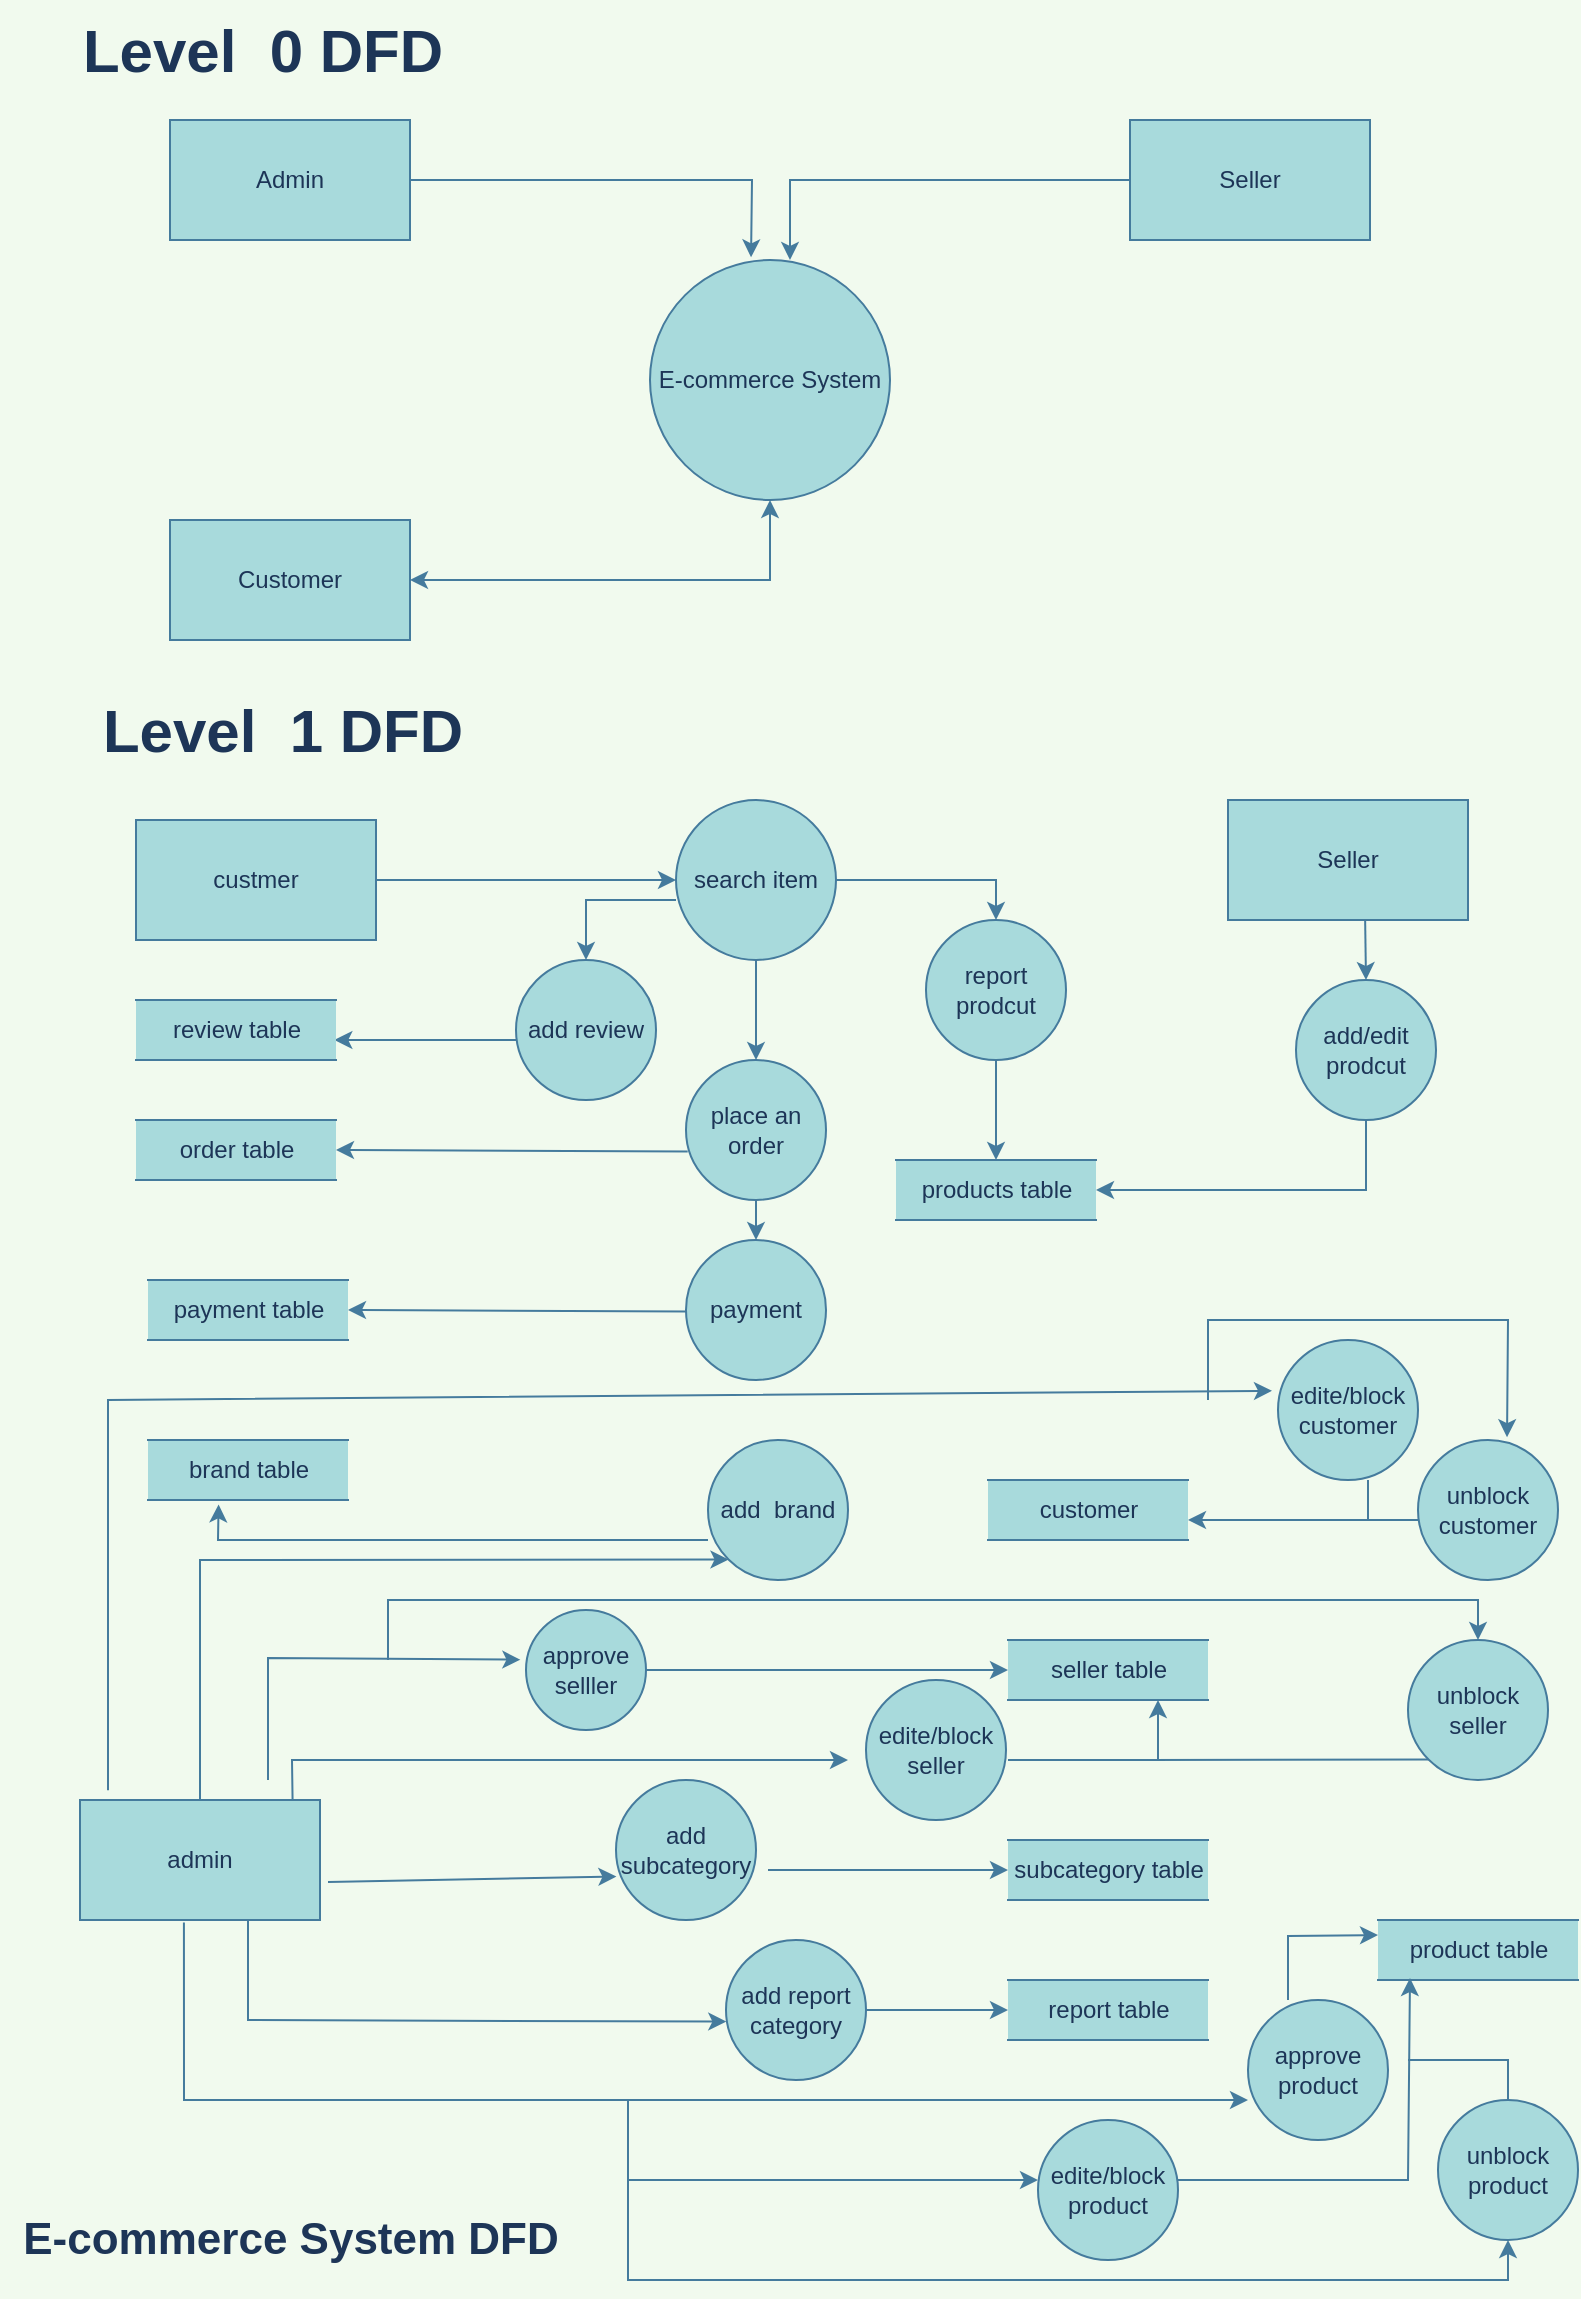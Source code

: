 <mxfile version="20.5.1" type="github">
  <diagram id="6LHt8cgfbqG_op0viOgs" name="Page-1">
    <mxGraphModel dx="903" dy="497" grid="1" gridSize="10" guides="1" tooltips="1" connect="1" arrows="1" fold="1" page="1" pageScale="1" pageWidth="827" pageHeight="1169" background="#F1FAEE" math="0" shadow="0">
      <root>
        <mxCell id="0" />
        <mxCell id="1" parent="0" />
        <mxCell id="5K8ycT09jUTQX0kZtNFb-1" value="Admin" style="rounded=0;whiteSpace=wrap;html=1;strokeColor=#457B9D;fontColor=#1D3557;fillColor=#A8DADC;" vertex="1" parent="1">
          <mxGeometry x="90" y="70" width="120" height="60" as="geometry" />
        </mxCell>
        <mxCell id="5K8ycT09jUTQX0kZtNFb-2" value="Customer" style="rounded=0;whiteSpace=wrap;html=1;strokeColor=#457B9D;fontColor=#1D3557;fillColor=#A8DADC;" vertex="1" parent="1">
          <mxGeometry x="90" y="270" width="120" height="60" as="geometry" />
        </mxCell>
        <mxCell id="5K8ycT09jUTQX0kZtNFb-3" value="Seller" style="rounded=0;whiteSpace=wrap;html=1;strokeColor=#457B9D;fontColor=#1D3557;fillColor=#A8DADC;" vertex="1" parent="1">
          <mxGeometry x="570" y="70" width="120" height="60" as="geometry" />
        </mxCell>
        <mxCell id="5K8ycT09jUTQX0kZtNFb-5" value="E-commerce System" style="ellipse;whiteSpace=wrap;html=1;aspect=fixed;strokeColor=#457B9D;fontColor=#1D3557;fillColor=#A8DADC;rounded=0;" vertex="1" parent="1">
          <mxGeometry x="330" y="140" width="120" height="120" as="geometry" />
        </mxCell>
        <mxCell id="5K8ycT09jUTQX0kZtNFb-6" value="&lt;b style=&quot;font-size: 30px;&quot;&gt;Level&amp;nbsp; 0 DFD&lt;/b&gt;" style="text;html=1;align=center;verticalAlign=middle;resizable=0;points=[];autosize=1;strokeColor=none;fillColor=none;fontColor=#1D3557;fontSize=30;rounded=0;" vertex="1" parent="1">
          <mxGeometry x="36" y="10" width="200" height="50" as="geometry" />
        </mxCell>
        <mxCell id="5K8ycT09jUTQX0kZtNFb-7" value="" style="endArrow=classic;html=1;rounded=0;strokeColor=#457B9D;fontSize=30;fontColor=#1D3557;fillColor=#A8DADC;exitX=1;exitY=0.5;exitDx=0;exitDy=0;entryX=0.5;entryY=1;entryDx=0;entryDy=0;startArrow=classic;startFill=1;endFill=1;labelBackgroundColor=#F1FAEE;" edge="1" parent="1" source="5K8ycT09jUTQX0kZtNFb-2" target="5K8ycT09jUTQX0kZtNFb-5">
          <mxGeometry width="50" height="50" relative="1" as="geometry">
            <mxPoint x="400" y="240" as="sourcePoint" />
            <mxPoint x="390" y="300" as="targetPoint" />
            <Array as="points">
              <mxPoint x="390" y="300" />
            </Array>
          </mxGeometry>
        </mxCell>
        <mxCell id="5K8ycT09jUTQX0kZtNFb-8" value="" style="endArrow=classic;html=1;rounded=0;strokeColor=#457B9D;fontSize=30;fontColor=#1D3557;fillColor=#A8DADC;exitX=1;exitY=0.5;exitDx=0;exitDy=0;entryX=0.421;entryY=-0.011;entryDx=0;entryDy=0;endFill=1;entryPerimeter=0;labelBackgroundColor=#F1FAEE;" edge="1" parent="1" source="5K8ycT09jUTQX0kZtNFb-1" target="5K8ycT09jUTQX0kZtNFb-5">
          <mxGeometry width="50" height="50" relative="1" as="geometry">
            <mxPoint x="400" y="240" as="sourcePoint" />
            <mxPoint x="410" y="100" as="targetPoint" />
            <Array as="points">
              <mxPoint x="381" y="100" />
            </Array>
          </mxGeometry>
        </mxCell>
        <mxCell id="5K8ycT09jUTQX0kZtNFb-9" value="" style="endArrow=none;html=1;rounded=0;strokeColor=#457B9D;fontSize=30;fontColor=#1D3557;fillColor=#A8DADC;entryX=0;entryY=0.5;entryDx=0;entryDy=0;endFill=0;startArrow=classic;startFill=1;labelBackgroundColor=#F1FAEE;" edge="1" parent="1" target="5K8ycT09jUTQX0kZtNFb-3">
          <mxGeometry width="50" height="50" relative="1" as="geometry">
            <mxPoint x="400" y="140" as="sourcePoint" />
            <mxPoint x="450" y="190" as="targetPoint" />
            <Array as="points">
              <mxPoint x="400" y="100" />
            </Array>
          </mxGeometry>
        </mxCell>
        <mxCell id="5K8ycT09jUTQX0kZtNFb-11" value="&lt;b style=&quot;font-size: 30px;&quot;&gt;Level&amp;nbsp; 1 DFD&lt;/b&gt;" style="text;html=1;align=center;verticalAlign=middle;resizable=0;points=[];autosize=1;strokeColor=none;fillColor=none;fontColor=#1D3557;fontSize=30;rounded=0;" vertex="1" parent="1">
          <mxGeometry x="46" y="350" width="200" height="50" as="geometry" />
        </mxCell>
        <mxCell id="5K8ycT09jUTQX0kZtNFb-12" value="custmer" style="rounded=0;whiteSpace=wrap;html=1;strokeColor=#457B9D;fontColor=#1D3557;fillColor=#A8DADC;" vertex="1" parent="1">
          <mxGeometry x="73" y="420" width="120" height="60" as="geometry" />
        </mxCell>
        <mxCell id="5K8ycT09jUTQX0kZtNFb-13" value="admin" style="rounded=0;whiteSpace=wrap;html=1;strokeColor=#457B9D;fontColor=#1D3557;fillColor=#A8DADC;" vertex="1" parent="1">
          <mxGeometry x="45" y="910" width="120" height="60" as="geometry" />
        </mxCell>
        <mxCell id="5K8ycT09jUTQX0kZtNFb-14" value="Seller" style="rounded=0;whiteSpace=wrap;html=1;strokeColor=#457B9D;fontColor=#1D3557;fillColor=#A8DADC;" vertex="1" parent="1">
          <mxGeometry x="619" y="410" width="120" height="60" as="geometry" />
        </mxCell>
        <mxCell id="5K8ycT09jUTQX0kZtNFb-15" value="search item" style="ellipse;whiteSpace=wrap;html=1;aspect=fixed;strokeColor=#457B9D;fontColor=#1D3557;fillColor=#A8DADC;rounded=0;" vertex="1" parent="1">
          <mxGeometry x="343" y="410" width="80" height="80" as="geometry" />
        </mxCell>
        <mxCell id="5K8ycT09jUTQX0kZtNFb-19" value="place an order" style="ellipse;whiteSpace=wrap;html=1;aspect=fixed;strokeColor=#457B9D;fontColor=#1D3557;fillColor=#A8DADC;rounded=0;" vertex="1" parent="1">
          <mxGeometry x="348" y="540" width="70" height="70" as="geometry" />
        </mxCell>
        <mxCell id="5K8ycT09jUTQX0kZtNFb-20" value="" style="endArrow=classic;html=1;rounded=0;strokeColor=#457B9D;fontSize=30;fontColor=#1D3557;fillColor=#A8DADC;exitX=1;exitY=0.5;exitDx=0;exitDy=0;endFill=1;labelBackgroundColor=#F1FAEE;" edge="1" parent="1" source="5K8ycT09jUTQX0kZtNFb-12">
          <mxGeometry width="50" height="50" relative="1" as="geometry">
            <mxPoint x="383" y="670" as="sourcePoint" />
            <mxPoint x="343" y="450" as="targetPoint" />
          </mxGeometry>
        </mxCell>
        <mxCell id="5K8ycT09jUTQX0kZtNFb-21" value="" style="endArrow=classic;html=1;rounded=0;strokeColor=#457B9D;fontSize=30;fontColor=#1D3557;fillColor=#A8DADC;exitX=0.5;exitY=1;exitDx=0;exitDy=0;entryX=0.5;entryY=0;entryDx=0;entryDy=0;labelBackgroundColor=#F1FAEE;" edge="1" parent="1" source="5K8ycT09jUTQX0kZtNFb-15" target="5K8ycT09jUTQX0kZtNFb-19">
          <mxGeometry width="50" height="50" relative="1" as="geometry">
            <mxPoint x="383" y="670" as="sourcePoint" />
            <mxPoint x="433" y="620" as="targetPoint" />
          </mxGeometry>
        </mxCell>
        <mxCell id="5K8ycT09jUTQX0kZtNFb-22" value="payment" style="ellipse;whiteSpace=wrap;html=1;aspect=fixed;strokeColor=#457B9D;fontColor=#1D3557;fillColor=#A8DADC;rounded=0;" vertex="1" parent="1">
          <mxGeometry x="348" y="630" width="70" height="70" as="geometry" />
        </mxCell>
        <mxCell id="5K8ycT09jUTQX0kZtNFb-23" value="" style="endArrow=classic;html=1;rounded=0;strokeColor=#457B9D;fontSize=30;fontColor=#1D3557;fillColor=#A8DADC;exitX=0.5;exitY=1;exitDx=0;exitDy=0;entryX=0.5;entryY=0;entryDx=0;entryDy=0;labelBackgroundColor=#F1FAEE;" edge="1" parent="1" source="5K8ycT09jUTQX0kZtNFb-19" target="5K8ycT09jUTQX0kZtNFb-22">
          <mxGeometry width="50" height="50" relative="1" as="geometry">
            <mxPoint x="493" y="600" as="sourcePoint" />
            <mxPoint x="493" y="650" as="targetPoint" />
          </mxGeometry>
        </mxCell>
        <mxCell id="5K8ycT09jUTQX0kZtNFb-24" value="" style="endArrow=classic;html=1;rounded=0;strokeColor=#457B9D;fontSize=30;fontColor=#1D3557;fillColor=#A8DADC;entryX=1;entryY=0.5;entryDx=0;entryDy=0;exitX=0.012;exitY=0.653;exitDx=0;exitDy=0;exitPerimeter=0;labelBackgroundColor=#F1FAEE;" edge="1" parent="1" source="5K8ycT09jUTQX0kZtNFb-19">
          <mxGeometry width="50" height="50" relative="1" as="geometry">
            <mxPoint x="343" y="585" as="sourcePoint" />
            <mxPoint x="173" y="585" as="targetPoint" />
          </mxGeometry>
        </mxCell>
        <mxCell id="5K8ycT09jUTQX0kZtNFb-27" value="" style="endArrow=classic;html=1;rounded=0;strokeColor=#457B9D;fontSize=30;fontColor=#1D3557;fillColor=#A8DADC;entryX=1;entryY=0.5;entryDx=0;entryDy=0;exitX=0.012;exitY=0.653;exitDx=0;exitDy=0;exitPerimeter=0;labelBackgroundColor=#F1FAEE;" edge="1" parent="1">
          <mxGeometry width="50" height="50" relative="1" as="geometry">
            <mxPoint x="348.0" y="665.71" as="sourcePoint" />
            <mxPoint x="179" y="665" as="targetPoint" />
          </mxGeometry>
        </mxCell>
        <mxCell id="5K8ycT09jUTQX0kZtNFb-30" value="payment table" style="html=1;dashed=0;whitespace=wrap;shape=partialRectangle;right=0;left=0;strokeColor=#457B9D;fontSize=12;fontColor=#1D3557;fillColor=#A8DADC;rounded=0;" vertex="1" parent="1">
          <mxGeometry x="79" y="650" width="100" height="30" as="geometry" />
        </mxCell>
        <mxCell id="5K8ycT09jUTQX0kZtNFb-32" value="order table" style="html=1;dashed=0;whitespace=wrap;shape=partialRectangle;right=0;left=0;strokeColor=#457B9D;fontSize=12;fontColor=#1D3557;fillColor=#A8DADC;rounded=0;" vertex="1" parent="1">
          <mxGeometry x="73" y="570" width="100" height="30" as="geometry" />
        </mxCell>
        <mxCell id="5K8ycT09jUTQX0kZtNFb-33" value="products table" style="html=1;dashed=0;whitespace=wrap;shape=partialRectangle;right=0;left=0;strokeColor=#457B9D;fontSize=12;fontColor=#1D3557;fillColor=#A8DADC;rounded=0;" vertex="1" parent="1">
          <mxGeometry x="453" y="590" width="100" height="30" as="geometry" />
        </mxCell>
        <mxCell id="5K8ycT09jUTQX0kZtNFb-34" value="" style="endArrow=classic;html=1;rounded=0;strokeColor=#457B9D;fontSize=12;fontColor=#1D3557;fillColor=#A8DADC;exitX=0.5;exitY=1;exitDx=0;exitDy=0;entryX=0.5;entryY=0;entryDx=0;entryDy=0;startArrow=none;labelBackgroundColor=#F1FAEE;" edge="1" parent="1" source="5K8ycT09jUTQX0kZtNFb-35" target="5K8ycT09jUTQX0kZtNFb-33">
          <mxGeometry width="50" height="50" relative="1" as="geometry">
            <mxPoint x="393" y="630" as="sourcePoint" />
            <mxPoint x="443" y="580" as="targetPoint" />
            <Array as="points">
              <mxPoint x="503" y="540" />
            </Array>
          </mxGeometry>
        </mxCell>
        <mxCell id="5K8ycT09jUTQX0kZtNFb-35" value="report prodcut" style="ellipse;whiteSpace=wrap;html=1;aspect=fixed;strokeColor=#457B9D;fontColor=#1D3557;fillColor=#A8DADC;rounded=0;" vertex="1" parent="1">
          <mxGeometry x="468" y="470" width="70" height="70" as="geometry" />
        </mxCell>
        <mxCell id="5K8ycT09jUTQX0kZtNFb-36" value="" style="endArrow=classic;html=1;rounded=0;strokeColor=#457B9D;fontSize=12;fontColor=#1D3557;fillColor=#A8DADC;exitX=1;exitY=0.5;exitDx=0;exitDy=0;entryX=0.5;entryY=0;entryDx=0;entryDy=0;endFill=1;labelBackgroundColor=#F1FAEE;" edge="1" parent="1" source="5K8ycT09jUTQX0kZtNFb-15" target="5K8ycT09jUTQX0kZtNFb-35">
          <mxGeometry width="50" height="50" relative="1" as="geometry">
            <mxPoint x="423.0" y="450" as="sourcePoint" />
            <mxPoint x="503" y="450" as="targetPoint" />
            <Array as="points">
              <mxPoint x="503" y="450" />
            </Array>
          </mxGeometry>
        </mxCell>
        <mxCell id="5K8ycT09jUTQX0kZtNFb-37" value="add review" style="ellipse;whiteSpace=wrap;html=1;aspect=fixed;strokeColor=#457B9D;fontColor=#1D3557;fillColor=#A8DADC;rounded=0;" vertex="1" parent="1">
          <mxGeometry x="263" y="490" width="70" height="70" as="geometry" />
        </mxCell>
        <mxCell id="5K8ycT09jUTQX0kZtNFb-38" value="" style="endArrow=classic;html=1;rounded=0;strokeColor=#457B9D;fontSize=12;fontColor=#1D3557;fillColor=#A8DADC;entryX=0.5;entryY=0;entryDx=0;entryDy=0;labelBackgroundColor=#F1FAEE;" edge="1" parent="1" target="5K8ycT09jUTQX0kZtNFb-37">
          <mxGeometry width="50" height="50" relative="1" as="geometry">
            <mxPoint x="343" y="460" as="sourcePoint" />
            <mxPoint x="443" y="580" as="targetPoint" />
            <Array as="points">
              <mxPoint x="298" y="460" />
            </Array>
          </mxGeometry>
        </mxCell>
        <mxCell id="5K8ycT09jUTQX0kZtNFb-39" value="" style="endArrow=classic;html=1;rounded=0;strokeColor=#457B9D;fontSize=30;fontColor=#1D3557;fillColor=#A8DADC;entryX=1;entryY=0.5;entryDx=0;entryDy=0;labelBackgroundColor=#F1FAEE;" edge="1" parent="1">
          <mxGeometry width="50" height="50" relative="1" as="geometry">
            <mxPoint x="263" y="530" as="sourcePoint" />
            <mxPoint x="172.16" y="530" as="targetPoint" />
          </mxGeometry>
        </mxCell>
        <mxCell id="5K8ycT09jUTQX0kZtNFb-40" value="review table" style="html=1;dashed=0;whitespace=wrap;shape=partialRectangle;right=0;left=0;strokeColor=#457B9D;fontSize=12;fontColor=#1D3557;fillColor=#A8DADC;rounded=0;" vertex="1" parent="1">
          <mxGeometry x="73" y="510" width="100" height="30" as="geometry" />
        </mxCell>
        <mxCell id="5K8ycT09jUTQX0kZtNFb-41" value="add/edit prodcut" style="ellipse;whiteSpace=wrap;html=1;aspect=fixed;strokeColor=#457B9D;fontColor=#1D3557;fillColor=#A8DADC;rounded=0;" vertex="1" parent="1">
          <mxGeometry x="653" y="500" width="70" height="70" as="geometry" />
        </mxCell>
        <mxCell id="5K8ycT09jUTQX0kZtNFb-42" value="" style="endArrow=classic;html=1;rounded=0;strokeColor=#457B9D;fontSize=12;fontColor=#1D3557;fillColor=#A8DADC;exitX=0.5;exitY=1;exitDx=0;exitDy=0;entryX=1;entryY=0.5;entryDx=0;entryDy=0;labelBackgroundColor=#F1FAEE;" edge="1" parent="1" source="5K8ycT09jUTQX0kZtNFb-41" target="5K8ycT09jUTQX0kZtNFb-33">
          <mxGeometry width="50" height="50" relative="1" as="geometry">
            <mxPoint x="393" y="640" as="sourcePoint" />
            <mxPoint x="443" y="590" as="targetPoint" />
            <Array as="points">
              <mxPoint x="688" y="605" />
            </Array>
          </mxGeometry>
        </mxCell>
        <mxCell id="5K8ycT09jUTQX0kZtNFb-43" value="" style="endArrow=classic;html=1;rounded=0;strokeColor=#457B9D;fontSize=30;fontColor=#1D3557;fillColor=#A8DADC;exitX=0.5;exitY=1;exitDx=0;exitDy=0;entryX=0.5;entryY=0;entryDx=0;entryDy=0;labelBackgroundColor=#F1FAEE;" edge="1" parent="1" target="5K8ycT09jUTQX0kZtNFb-41">
          <mxGeometry width="50" height="50" relative="1" as="geometry">
            <mxPoint x="687.57" y="470" as="sourcePoint" />
            <mxPoint x="687.57" y="520" as="targetPoint" />
          </mxGeometry>
        </mxCell>
        <mxCell id="5K8ycT09jUTQX0kZtNFb-44" value="add&amp;nbsp; brand" style="ellipse;whiteSpace=wrap;html=1;aspect=fixed;strokeColor=#457B9D;fontColor=#1D3557;fillColor=#A8DADC;rounded=0;" vertex="1" parent="1">
          <mxGeometry x="359" y="730" width="70" height="70" as="geometry" />
        </mxCell>
        <mxCell id="5K8ycT09jUTQX0kZtNFb-45" value="add subcategory" style="ellipse;whiteSpace=wrap;html=1;aspect=fixed;strokeColor=#457B9D;fontColor=#1D3557;fillColor=#A8DADC;rounded=0;" vertex="1" parent="1">
          <mxGeometry x="313" y="900" width="70" height="70" as="geometry" />
        </mxCell>
        <mxCell id="5K8ycT09jUTQX0kZtNFb-47" value="" style="endArrow=classic;html=1;rounded=0;strokeColor=#457B9D;fontSize=12;fontColor=#1D3557;fillColor=#A8DADC;entryX=0.003;entryY=0.689;entryDx=0;entryDy=0;entryPerimeter=0;labelBackgroundColor=#F1FAEE;" edge="1" parent="1" target="5K8ycT09jUTQX0kZtNFb-45">
          <mxGeometry width="50" height="50" relative="1" as="geometry">
            <mxPoint x="169" y="951" as="sourcePoint" />
            <mxPoint x="244" y="850" as="targetPoint" />
            <Array as="points" />
          </mxGeometry>
        </mxCell>
        <mxCell id="5K8ycT09jUTQX0kZtNFb-48" value="add report category" style="ellipse;whiteSpace=wrap;html=1;aspect=fixed;strokeColor=#457B9D;fontColor=#1D3557;fillColor=#A8DADC;rounded=0;" vertex="1" parent="1">
          <mxGeometry x="368" y="980" width="70" height="70" as="geometry" />
        </mxCell>
        <mxCell id="5K8ycT09jUTQX0kZtNFb-49" value="" style="endArrow=classic;html=1;rounded=0;strokeColor=#457B9D;fontSize=12;fontColor=#1D3557;fillColor=#A8DADC;entryX=-0.047;entryY=0.414;entryDx=0;entryDy=0;entryPerimeter=0;labelBackgroundColor=#F1FAEE;" edge="1" parent="1" target="5K8ycT09jUTQX0kZtNFb-55">
          <mxGeometry width="50" height="50" relative="1" as="geometry">
            <mxPoint x="139" y="900" as="sourcePoint" />
            <mxPoint x="159" y="840" as="targetPoint" />
            <Array as="points">
              <mxPoint x="139" y="839" />
            </Array>
          </mxGeometry>
        </mxCell>
        <mxCell id="5K8ycT09jUTQX0kZtNFb-50" value="brand table" style="html=1;dashed=0;whitespace=wrap;shape=partialRectangle;right=0;left=0;strokeColor=#457B9D;fontSize=12;fontColor=#1D3557;fillColor=#A8DADC;rounded=0;" vertex="1" parent="1">
          <mxGeometry x="79" y="730" width="100" height="30" as="geometry" />
        </mxCell>
        <mxCell id="5K8ycT09jUTQX0kZtNFb-51" value="" style="endArrow=classic;html=1;rounded=0;strokeColor=#457B9D;fontSize=12;fontColor=#1D3557;fillColor=#A8DADC;exitX=0;exitY=0.714;exitDx=0;exitDy=0;entryX=0.353;entryY=1.074;entryDx=0;entryDy=0;entryPerimeter=0;exitPerimeter=0;labelBackgroundColor=#F1FAEE;" edge="1" parent="1" source="5K8ycT09jUTQX0kZtNFb-44" target="5K8ycT09jUTQX0kZtNFb-50">
          <mxGeometry width="50" height="50" relative="1" as="geometry">
            <mxPoint x="379" y="860" as="sourcePoint" />
            <mxPoint x="429" y="810" as="targetPoint" />
            <Array as="points">
              <mxPoint x="114" y="780" />
            </Array>
          </mxGeometry>
        </mxCell>
        <mxCell id="5K8ycT09jUTQX0kZtNFb-52" value="" style="endArrow=classic;html=1;rounded=0;strokeColor=#457B9D;fontSize=12;fontColor=#1D3557;fillColor=#A8DADC;entryX=0.002;entryY=0.583;entryDx=0;entryDy=0;entryPerimeter=0;labelBackgroundColor=#F1FAEE;" edge="1" parent="1" target="5K8ycT09jUTQX0kZtNFb-48">
          <mxGeometry width="50" height="50" relative="1" as="geometry">
            <mxPoint x="129" y="970" as="sourcePoint" />
            <mxPoint x="179" y="920" as="targetPoint" />
            <Array as="points">
              <mxPoint x="129" y="1020" />
            </Array>
          </mxGeometry>
        </mxCell>
        <mxCell id="5K8ycT09jUTQX0kZtNFb-53" value="report table" style="html=1;dashed=0;whitespace=wrap;shape=partialRectangle;right=0;left=0;strokeColor=#457B9D;fontSize=12;fontColor=#1D3557;fillColor=#A8DADC;rounded=0;" vertex="1" parent="1">
          <mxGeometry x="509" y="1000" width="100" height="30" as="geometry" />
        </mxCell>
        <mxCell id="5K8ycT09jUTQX0kZtNFb-55" value="approve selller" style="ellipse;whiteSpace=wrap;html=1;aspect=fixed;strokeColor=#457B9D;fontColor=#1D3557;fillColor=#A8DADC;rounded=0;" vertex="1" parent="1">
          <mxGeometry x="268" y="815" width="60" height="60" as="geometry" />
        </mxCell>
        <mxCell id="5K8ycT09jUTQX0kZtNFb-56" value="" style="endArrow=classic;html=1;rounded=0;strokeColor=#457B9D;fontSize=12;fontColor=#1D3557;fillColor=#A8DADC;entryX=0;entryY=1;entryDx=0;entryDy=0;labelBackgroundColor=#F1FAEE;" edge="1" parent="1" source="5K8ycT09jUTQX0kZtNFb-13" target="5K8ycT09jUTQX0kZtNFb-44">
          <mxGeometry width="50" height="50" relative="1" as="geometry">
            <mxPoint x="169" y="940" as="sourcePoint" />
            <mxPoint x="279" y="920" as="targetPoint" />
            <Array as="points">
              <mxPoint x="105" y="790" />
            </Array>
          </mxGeometry>
        </mxCell>
        <mxCell id="5K8ycT09jUTQX0kZtNFb-57" value="subcategory table" style="html=1;dashed=0;whitespace=wrap;shape=partialRectangle;right=0;left=0;strokeColor=#457B9D;fontSize=12;fontColor=#1D3557;fillColor=#A8DADC;rounded=0;" vertex="1" parent="1">
          <mxGeometry x="509" y="930" width="100" height="30" as="geometry" />
        </mxCell>
        <mxCell id="5K8ycT09jUTQX0kZtNFb-58" value="seller table" style="html=1;dashed=0;whitespace=wrap;shape=partialRectangle;right=0;left=0;strokeColor=#457B9D;fontSize=12;fontColor=#1D3557;fillColor=#A8DADC;rounded=0;" vertex="1" parent="1">
          <mxGeometry x="509" y="830" width="100" height="30" as="geometry" />
        </mxCell>
        <mxCell id="5K8ycT09jUTQX0kZtNFb-59" value="edite/block&lt;br&gt;customer" style="ellipse;whiteSpace=wrap;html=1;aspect=fixed;strokeColor=#457B9D;fontColor=#1D3557;fillColor=#A8DADC;rounded=0;" vertex="1" parent="1">
          <mxGeometry x="644" y="680" width="70" height="70" as="geometry" />
        </mxCell>
        <mxCell id="5K8ycT09jUTQX0kZtNFb-60" value="customer" style="html=1;dashed=0;whitespace=wrap;shape=partialRectangle;right=0;left=0;strokeColor=#457B9D;fontSize=12;fontColor=#1D3557;fillColor=#A8DADC;rounded=0;" vertex="1" parent="1">
          <mxGeometry x="499" y="750" width="100" height="30" as="geometry" />
        </mxCell>
        <mxCell id="5K8ycT09jUTQX0kZtNFb-61" value="" style="endArrow=classic;html=1;rounded=0;strokeColor=#457B9D;fontSize=12;fontColor=#1D3557;fillColor=#A8DADC;entryX=-0.043;entryY=0.363;entryDx=0;entryDy=0;entryPerimeter=0;labelBackgroundColor=#F1FAEE;" edge="1" parent="1" target="5K8ycT09jUTQX0kZtNFb-59">
          <mxGeometry width="50" height="50" relative="1" as="geometry">
            <mxPoint x="59" y="905.13" as="sourcePoint" />
            <mxPoint x="669" y="700" as="targetPoint" />
            <Array as="points">
              <mxPoint x="59" y="710" />
            </Array>
          </mxGeometry>
        </mxCell>
        <mxCell id="5K8ycT09jUTQX0kZtNFb-62" value="" style="endArrow=classic;html=1;rounded=0;strokeColor=#457B9D;fontSize=12;fontColor=#1D3557;fillColor=#A8DADC;labelBackgroundColor=#F1FAEE;" edge="1" parent="1">
          <mxGeometry width="50" height="50" relative="1" as="geometry">
            <mxPoint x="689" y="750" as="sourcePoint" />
            <mxPoint x="599" y="770" as="targetPoint" />
            <Array as="points">
              <mxPoint x="689" y="770" />
            </Array>
          </mxGeometry>
        </mxCell>
        <mxCell id="5K8ycT09jUTQX0kZtNFb-63" value="" style="endArrow=classic;html=1;rounded=0;strokeColor=#457B9D;fontSize=12;fontColor=#1D3557;fillColor=#A8DADC;exitX=1;exitY=0.5;exitDx=0;exitDy=0;entryX=0;entryY=0.5;entryDx=0;entryDy=0;labelBackgroundColor=#F1FAEE;" edge="1" parent="1" source="5K8ycT09jUTQX0kZtNFb-55" target="5K8ycT09jUTQX0kZtNFb-58">
          <mxGeometry width="50" height="50" relative="1" as="geometry">
            <mxPoint x="379" y="860" as="sourcePoint" />
            <mxPoint x="429" y="810" as="targetPoint" />
          </mxGeometry>
        </mxCell>
        <mxCell id="5K8ycT09jUTQX0kZtNFb-65" value="" style="endArrow=classic;html=1;rounded=0;strokeColor=#457B9D;fontSize=12;fontColor=#1D3557;fillColor=#A8DADC;entryX=0;entryY=0.5;entryDx=0;entryDy=0;labelBackgroundColor=#F1FAEE;" edge="1" parent="1" target="5K8ycT09jUTQX0kZtNFb-57">
          <mxGeometry width="50" height="50" relative="1" as="geometry">
            <mxPoint x="389" y="945" as="sourcePoint" />
            <mxPoint x="473" y="890" as="targetPoint" />
          </mxGeometry>
        </mxCell>
        <mxCell id="5K8ycT09jUTQX0kZtNFb-66" value="" style="endArrow=classic;html=1;rounded=0;strokeColor=#457B9D;fontSize=12;fontColor=#1D3557;fillColor=#A8DADC;entryX=0;entryY=0.5;entryDx=0;entryDy=0;exitX=1;exitY=0.5;exitDx=0;exitDy=0;labelBackgroundColor=#F1FAEE;" edge="1" parent="1" source="5K8ycT09jUTQX0kZtNFb-48" target="5K8ycT09jUTQX0kZtNFb-53">
          <mxGeometry width="50" height="50" relative="1" as="geometry">
            <mxPoint x="379" y="1030" as="sourcePoint" />
            <mxPoint x="429" y="980" as="targetPoint" />
          </mxGeometry>
        </mxCell>
        <mxCell id="5K8ycT09jUTQX0kZtNFb-67" value="approve product" style="ellipse;whiteSpace=wrap;html=1;aspect=fixed;strokeColor=#457B9D;fontColor=#1D3557;fillColor=#A8DADC;rounded=0;" vertex="1" parent="1">
          <mxGeometry x="629" y="1010" width="70" height="70" as="geometry" />
        </mxCell>
        <mxCell id="5K8ycT09jUTQX0kZtNFb-68" value="" style="endArrow=classic;html=1;rounded=0;strokeColor=#457B9D;fontSize=12;fontColor=#1D3557;fillColor=#A8DADC;exitX=0.433;exitY=1.02;exitDx=0;exitDy=0;exitPerimeter=0;labelBackgroundColor=#F1FAEE;" edge="1" parent="1" source="5K8ycT09jUTQX0kZtNFb-13">
          <mxGeometry width="50" height="50" relative="1" as="geometry">
            <mxPoint x="99" y="1080" as="sourcePoint" />
            <mxPoint x="629" y="1060" as="targetPoint" />
            <Array as="points">
              <mxPoint x="97" y="1060" />
            </Array>
          </mxGeometry>
        </mxCell>
        <mxCell id="5K8ycT09jUTQX0kZtNFb-69" value="" style="endArrow=classic;html=1;rounded=0;strokeColor=#457B9D;fontSize=12;fontColor=#1D3557;fillColor=#A8DADC;labelBackgroundColor=#F1FAEE;" edge="1" parent="1">
          <mxGeometry width="50" height="50" relative="1" as="geometry">
            <mxPoint x="151.29" y="910" as="sourcePoint" />
            <mxPoint x="429" y="890" as="targetPoint" />
            <Array as="points">
              <mxPoint x="151" y="890" />
            </Array>
          </mxGeometry>
        </mxCell>
        <mxCell id="5K8ycT09jUTQX0kZtNFb-70" value="edite/block&lt;br&gt;seller" style="ellipse;whiteSpace=wrap;html=1;aspect=fixed;strokeColor=#457B9D;fontColor=#1D3557;fillColor=#A8DADC;rounded=0;" vertex="1" parent="1">
          <mxGeometry x="438" y="850" width="70" height="70" as="geometry" />
        </mxCell>
        <mxCell id="5K8ycT09jUTQX0kZtNFb-72" value="" style="endArrow=classic;html=1;rounded=0;strokeColor=#457B9D;fontSize=12;fontColor=#1D3557;fillColor=#A8DADC;entryX=0.75;entryY=1;entryDx=0;entryDy=0;labelBackgroundColor=#F1FAEE;" edge="1" parent="1" target="5K8ycT09jUTQX0kZtNFb-58">
          <mxGeometry width="50" height="50" relative="1" as="geometry">
            <mxPoint x="509" y="890" as="sourcePoint" />
            <mxPoint x="788.14" y="950.81" as="targetPoint" />
            <Array as="points">
              <mxPoint x="584" y="890" />
            </Array>
          </mxGeometry>
        </mxCell>
        <mxCell id="5K8ycT09jUTQX0kZtNFb-75" value="" style="endArrow=classic;html=1;rounded=0;strokeColor=#457B9D;fontSize=12;fontColor=#1D3557;fillColor=#A8DADC;entryX=0.636;entryY=-0.02;entryDx=0;entryDy=0;entryPerimeter=0;labelBackgroundColor=#F1FAEE;" edge="1" parent="1" target="5K8ycT09jUTQX0kZtNFb-76">
          <mxGeometry width="50" height="50" relative="1" as="geometry">
            <mxPoint x="609" y="710" as="sourcePoint" />
            <mxPoint x="669" y="630" as="targetPoint" />
            <Array as="points">
              <mxPoint x="609" y="670" />
              <mxPoint x="759" y="670" />
            </Array>
          </mxGeometry>
        </mxCell>
        <mxCell id="5K8ycT09jUTQX0kZtNFb-76" value="unblock customer" style="ellipse;whiteSpace=wrap;html=1;aspect=fixed;strokeColor=#457B9D;fontColor=#1D3557;fillColor=#A8DADC;rounded=0;" vertex="1" parent="1">
          <mxGeometry x="714" y="730" width="70" height="70" as="geometry" />
        </mxCell>
        <mxCell id="5K8ycT09jUTQX0kZtNFb-77" value="" style="endArrow=none;html=1;rounded=0;strokeColor=#457B9D;fontSize=12;fontColor=#1D3557;fillColor=#A8DADC;labelBackgroundColor=#F1FAEE;" edge="1" parent="1">
          <mxGeometry width="50" height="50" relative="1" as="geometry">
            <mxPoint x="689" y="770" as="sourcePoint" />
            <mxPoint x="714" y="770" as="targetPoint" />
          </mxGeometry>
        </mxCell>
        <mxCell id="5K8ycT09jUTQX0kZtNFb-78" value="edite/block&lt;br&gt;product" style="ellipse;whiteSpace=wrap;html=1;aspect=fixed;strokeColor=#457B9D;fontColor=#1D3557;fillColor=#A8DADC;rounded=0;" vertex="1" parent="1">
          <mxGeometry x="524" y="1070" width="70" height="70" as="geometry" />
        </mxCell>
        <mxCell id="5K8ycT09jUTQX0kZtNFb-79" value="unblock product" style="ellipse;whiteSpace=wrap;html=1;aspect=fixed;strokeColor=#457B9D;fontColor=#1D3557;fillColor=#A8DADC;rounded=0;" vertex="1" parent="1">
          <mxGeometry x="724" y="1060" width="70" height="70" as="geometry" />
        </mxCell>
        <mxCell id="5K8ycT09jUTQX0kZtNFb-80" value="product table" style="html=1;dashed=0;whitespace=wrap;shape=partialRectangle;right=0;left=0;strokeColor=#457B9D;fontSize=12;fontColor=#1D3557;fillColor=#A8DADC;rounded=0;" vertex="1" parent="1">
          <mxGeometry x="694" y="970" width="100" height="30" as="geometry" />
        </mxCell>
        <mxCell id="5K8ycT09jUTQX0kZtNFb-81" value="" style="endArrow=classic;html=1;rounded=0;strokeColor=#457B9D;fontSize=12;fontColor=#1D3557;fillColor=#A8DADC;endFill=1;labelBackgroundColor=#F1FAEE;" edge="1" parent="1">
          <mxGeometry width="50" height="50" relative="1" as="geometry">
            <mxPoint x="319" y="1060" as="sourcePoint" />
            <mxPoint x="524" y="1100" as="targetPoint" />
            <Array as="points">
              <mxPoint x="319" y="1100" />
            </Array>
          </mxGeometry>
        </mxCell>
        <mxCell id="5K8ycT09jUTQX0kZtNFb-82" value="" style="endArrow=classic;html=1;rounded=0;strokeColor=#457B9D;fontSize=12;fontColor=#1D3557;fillColor=#A8DADC;entryX=0.5;entryY=1;entryDx=0;entryDy=0;endFill=1;labelBackgroundColor=#F1FAEE;" edge="1" parent="1" target="5K8ycT09jUTQX0kZtNFb-79">
          <mxGeometry width="50" height="50" relative="1" as="geometry">
            <mxPoint x="319" y="1100" as="sourcePoint" />
            <mxPoint x="429" y="950" as="targetPoint" />
            <Array as="points">
              <mxPoint x="319" y="1150" />
              <mxPoint x="759" y="1150" />
            </Array>
          </mxGeometry>
        </mxCell>
        <mxCell id="5K8ycT09jUTQX0kZtNFb-83" value="" style="endArrow=classic;html=1;rounded=0;strokeColor=#457B9D;fontSize=12;fontColor=#1D3557;fillColor=#A8DADC;entryX=0;entryY=0.25;entryDx=0;entryDy=0;labelBackgroundColor=#F1FAEE;" edge="1" parent="1" target="5K8ycT09jUTQX0kZtNFb-80">
          <mxGeometry width="50" height="50" relative="1" as="geometry">
            <mxPoint x="649" y="1010" as="sourcePoint" />
            <mxPoint x="429" y="950" as="targetPoint" />
            <Array as="points">
              <mxPoint x="649" y="978" />
            </Array>
          </mxGeometry>
        </mxCell>
        <mxCell id="5K8ycT09jUTQX0kZtNFb-84" value="" style="endArrow=classic;html=1;rounded=0;strokeColor=#457B9D;fontSize=12;fontColor=#1D3557;fillColor=#A8DADC;entryX=0.16;entryY=0.967;entryDx=0;entryDy=0;entryPerimeter=0;labelBackgroundColor=#F1FAEE;" edge="1" parent="1" target="5K8ycT09jUTQX0kZtNFb-80">
          <mxGeometry width="50" height="50" relative="1" as="geometry">
            <mxPoint x="594" y="1100" as="sourcePoint" />
            <mxPoint x="644" y="1050" as="targetPoint" />
            <Array as="points">
              <mxPoint x="709" y="1100" />
            </Array>
          </mxGeometry>
        </mxCell>
        <mxCell id="5K8ycT09jUTQX0kZtNFb-85" value="" style="endArrow=none;html=1;rounded=0;strokeColor=#457B9D;fontSize=12;fontColor=#1D3557;fillColor=#A8DADC;entryX=0.5;entryY=0;entryDx=0;entryDy=0;labelBackgroundColor=#F1FAEE;" edge="1" parent="1" target="5K8ycT09jUTQX0kZtNFb-79">
          <mxGeometry width="50" height="50" relative="1" as="geometry">
            <mxPoint x="709" y="1040" as="sourcePoint" />
            <mxPoint x="789" y="1000" as="targetPoint" />
            <Array as="points">
              <mxPoint x="759" y="1040" />
            </Array>
          </mxGeometry>
        </mxCell>
        <mxCell id="5K8ycT09jUTQX0kZtNFb-86" value="unblock seller" style="ellipse;whiteSpace=wrap;html=1;aspect=fixed;strokeColor=#457B9D;fontColor=#1D3557;fillColor=#A8DADC;rounded=0;" vertex="1" parent="1">
          <mxGeometry x="709" y="830" width="70" height="70" as="geometry" />
        </mxCell>
        <mxCell id="5K8ycT09jUTQX0kZtNFb-87" value="" style="endArrow=none;html=1;exitX=0;exitY=1;exitDx=0;exitDy=0;labelBackgroundColor=#F1FAEE;strokeColor=#457B9D;fontColor=#1D3557;endFill=0;" edge="1" parent="1" source="5K8ycT09jUTQX0kZtNFb-86">
          <mxGeometry width="50" height="50" relative="1" as="geometry">
            <mxPoint x="379" y="910" as="sourcePoint" />
            <mxPoint x="579" y="890" as="targetPoint" />
          </mxGeometry>
        </mxCell>
        <mxCell id="5K8ycT09jUTQX0kZtNFb-88" value="" style="endArrow=classic;html=1;rounded=0;strokeColor=#457B9D;fontColor=#1D3557;fillColor=#A8DADC;entryX=0.5;entryY=0;entryDx=0;entryDy=0;" edge="1" parent="1" target="5K8ycT09jUTQX0kZtNFb-86">
          <mxGeometry width="50" height="50" relative="1" as="geometry">
            <mxPoint x="199" y="840" as="sourcePoint" />
            <mxPoint x="429" y="770" as="targetPoint" />
            <Array as="points">
              <mxPoint x="199" y="810" />
              <mxPoint x="744" y="810" />
            </Array>
          </mxGeometry>
        </mxCell>
        <mxCell id="5K8ycT09jUTQX0kZtNFb-89" value="&lt;font size=&quot;1&quot; style=&quot;&quot;&gt;&lt;b style=&quot;font-size: 22px;&quot;&gt;E-commerce System DFD&lt;/b&gt;&lt;/font&gt;" style="text;html=1;align=center;verticalAlign=middle;resizable=0;points=[];autosize=1;strokeColor=none;fillColor=none;fontColor=#1D3557;" vertex="1" parent="1">
          <mxGeometry x="5" y="1110" width="290" height="40" as="geometry" />
        </mxCell>
      </root>
    </mxGraphModel>
  </diagram>
</mxfile>
